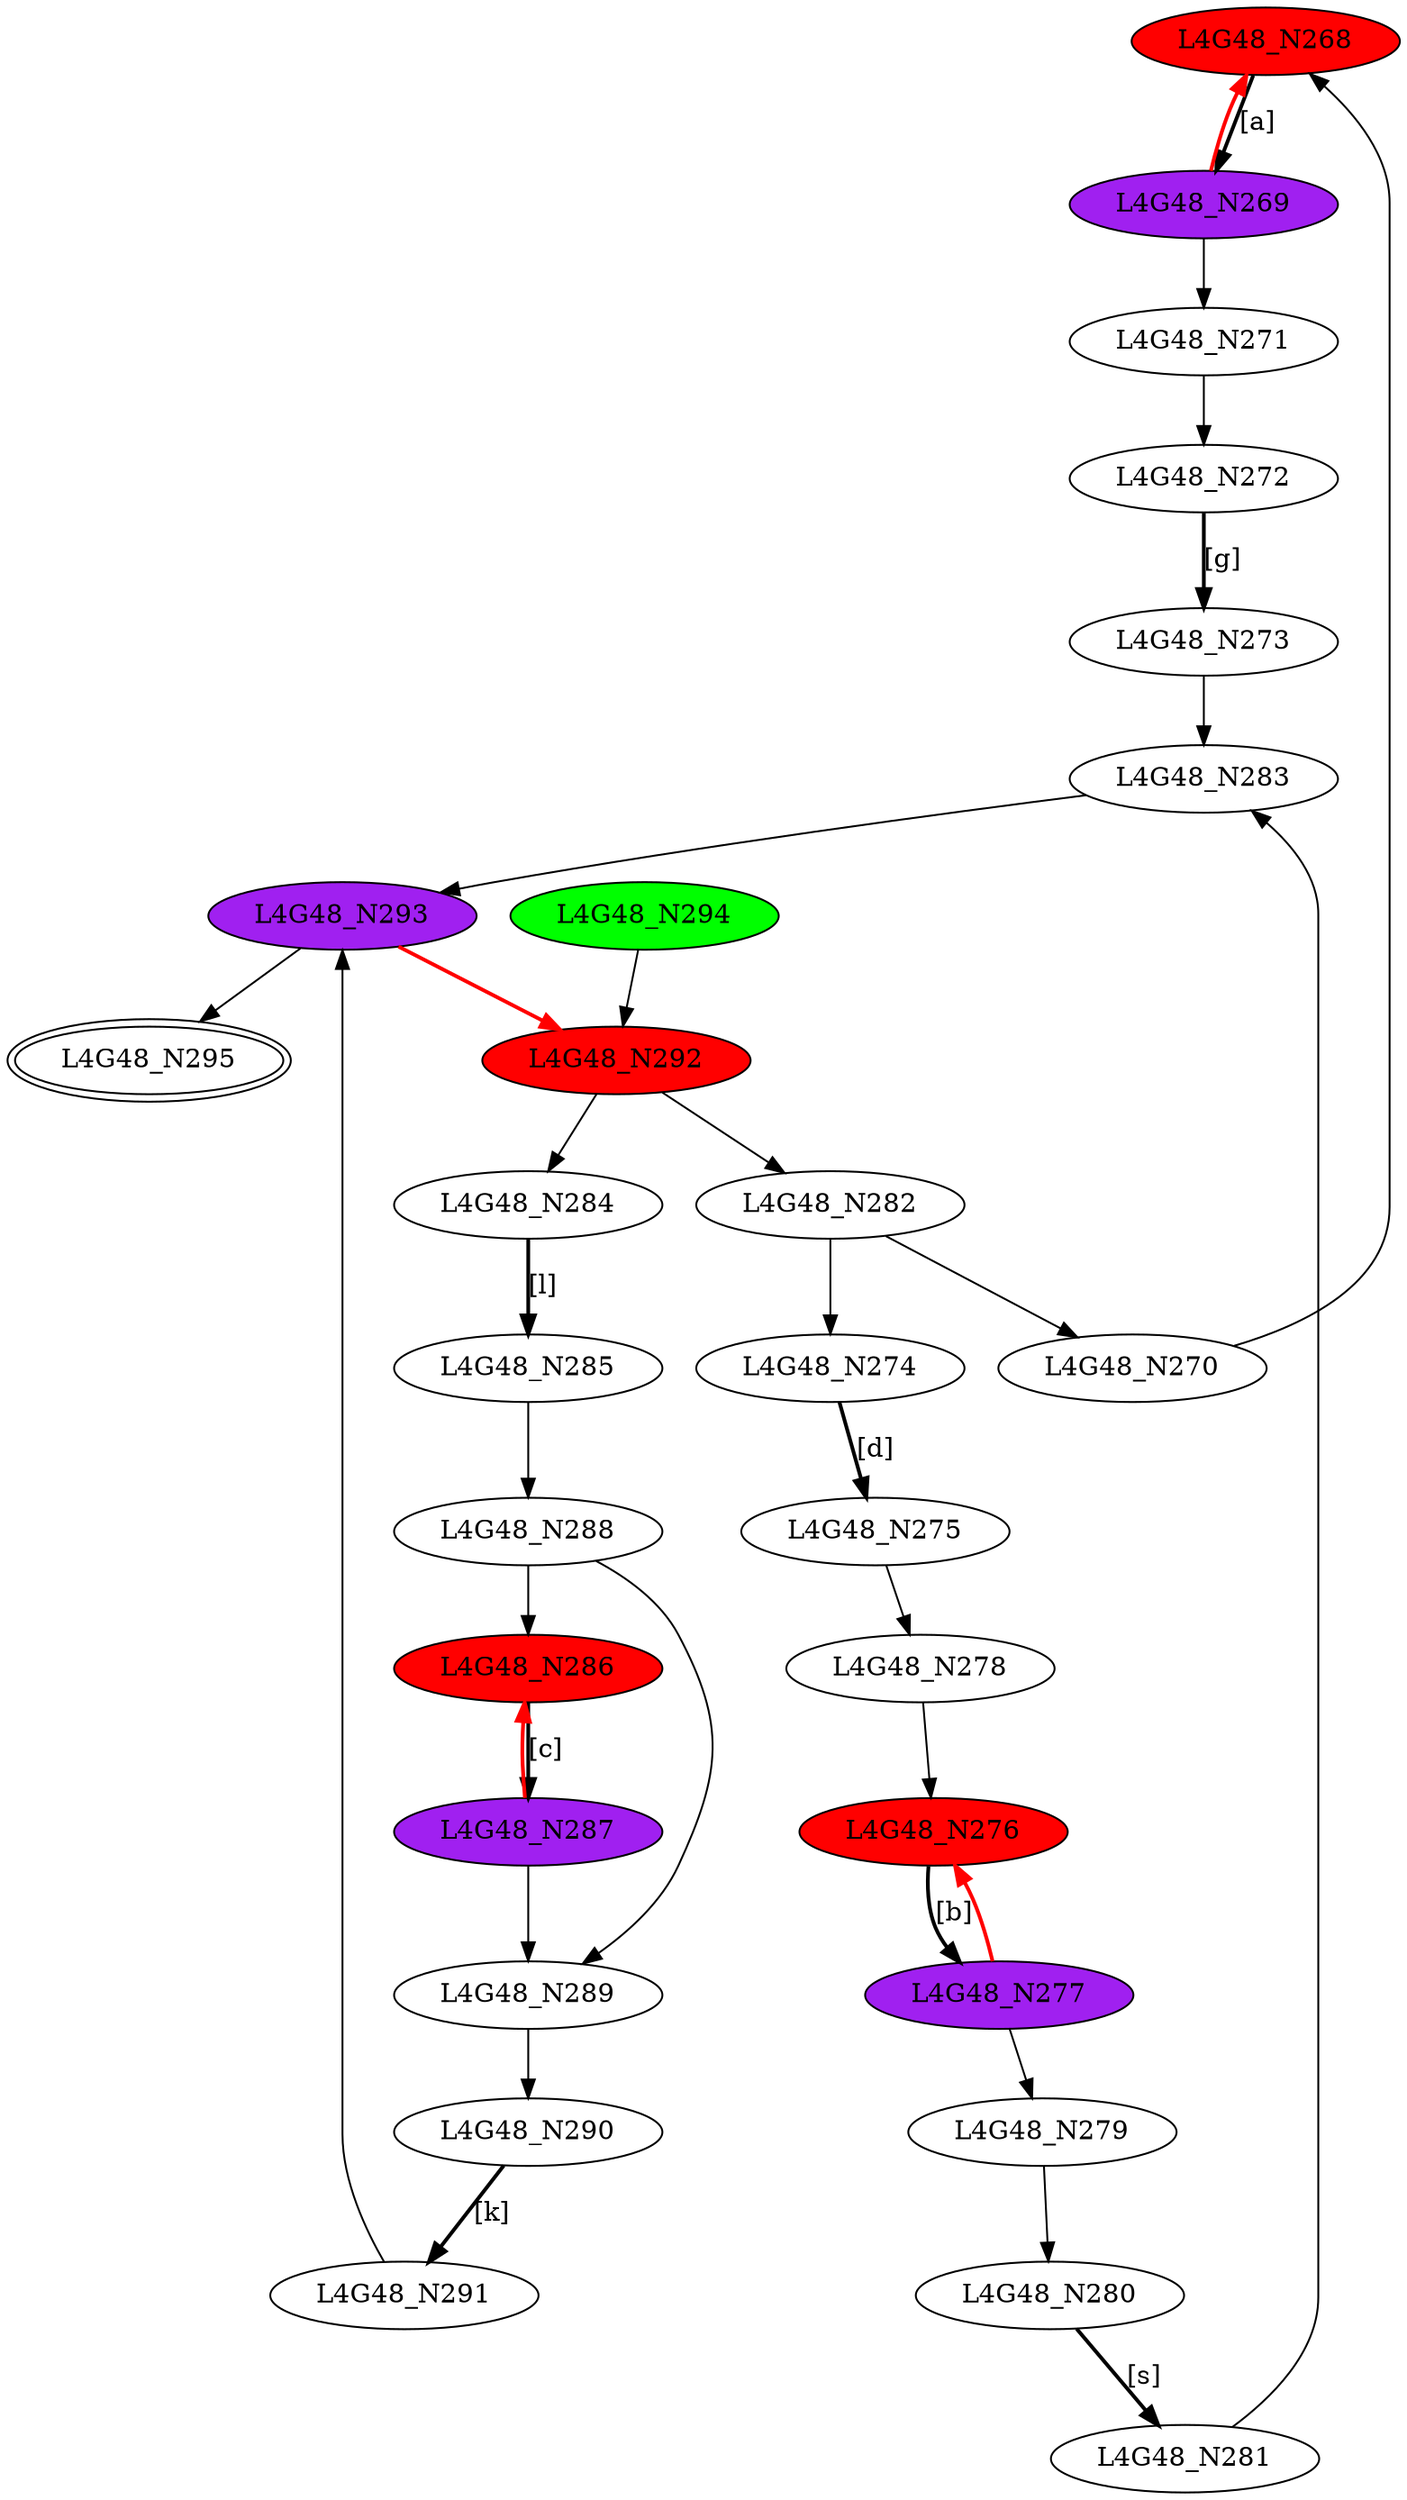 digraph G48{
"L4G48_N268" [style=filled,fillcolor=red];
"L4G48_N269" [style=filled,fillcolor=purple];
"L4G48_N270";
"L4G48_N271";
"L4G48_N272";
"L4G48_N273";
"L4G48_N274";
"L4G48_N275";
"L4G48_N276" [style=filled,fillcolor=red];
"L4G48_N277" [style=filled,fillcolor=purple];
"L4G48_N278";
"L4G48_N279";
"L4G48_N280";
"L4G48_N281";
"L4G48_N282";
"L4G48_N283";
"L4G48_N284";
"L4G48_N285";
"L4G48_N286" [style=filled,fillcolor=red];
"L4G48_N287" [style=filled,fillcolor=purple];
"L4G48_N288";
"L4G48_N289";
"L4G48_N290";
"L4G48_N291";
"L4G48_N292" [style=filled,fillcolor=red];
"L4G48_N293" [style=filled,fillcolor=purple];
"L4G48_N294" [style=filled,fillcolor=green];
"L4G48_N295" [peripheries=2];
"L4G48_N268"->"L4G48_N269" [style = bold, label = "[a]"];
"L4G48_N270"->"L4G48_N268";
"L4G48_N269"->"L4G48_N271";
"L4G48_N269"->"L4G48_N268" [color=red,style = bold, label = ""];
"L4G48_N272"->"L4G48_N273" [style = bold, label = "[g]"];
"L4G48_N271"->"L4G48_N272";
"L4G48_N274"->"L4G48_N275" [style = bold, label = "[d]"];
"L4G48_N276"->"L4G48_N277" [style = bold, label = "[b]"];
"L4G48_N278"->"L4G48_N276";
"L4G48_N277"->"L4G48_N279";
"L4G48_N277"->"L4G48_N276" [color=red,style = bold, label = ""];
"L4G48_N275"->"L4G48_N278";
"L4G48_N280"->"L4G48_N281" [style = bold, label = "[s]"];
"L4G48_N279"->"L4G48_N280";
"L4G48_N282"->"L4G48_N270";
"L4G48_N282"->"L4G48_N274";
"L4G48_N281"->"L4G48_N283";
"L4G48_N273"->"L4G48_N283";
"L4G48_N284"->"L4G48_N285" [style = bold, label = "[l]"];
"L4G48_N286"->"L4G48_N287" [style = bold, label = "[c]"];
"L4G48_N288"->"L4G48_N286";
"L4G48_N287"->"L4G48_N289";
"L4G48_N288"->"L4G48_N289";
"L4G48_N287"->"L4G48_N286" [color=red,style = bold, label = ""];
"L4G48_N285"->"L4G48_N288";
"L4G48_N290"->"L4G48_N291" [style = bold, label = "[k]"];
"L4G48_N289"->"L4G48_N290";
"L4G48_N292"->"L4G48_N282";
"L4G48_N292"->"L4G48_N284";
"L4G48_N291"->"L4G48_N293";
"L4G48_N283"->"L4G48_N293";
"L4G48_N294"->"L4G48_N292";
"L4G48_N293"->"L4G48_N295";
"L4G48_N293"->"L4G48_N292" [color=red,style = bold, label = ""];
}

